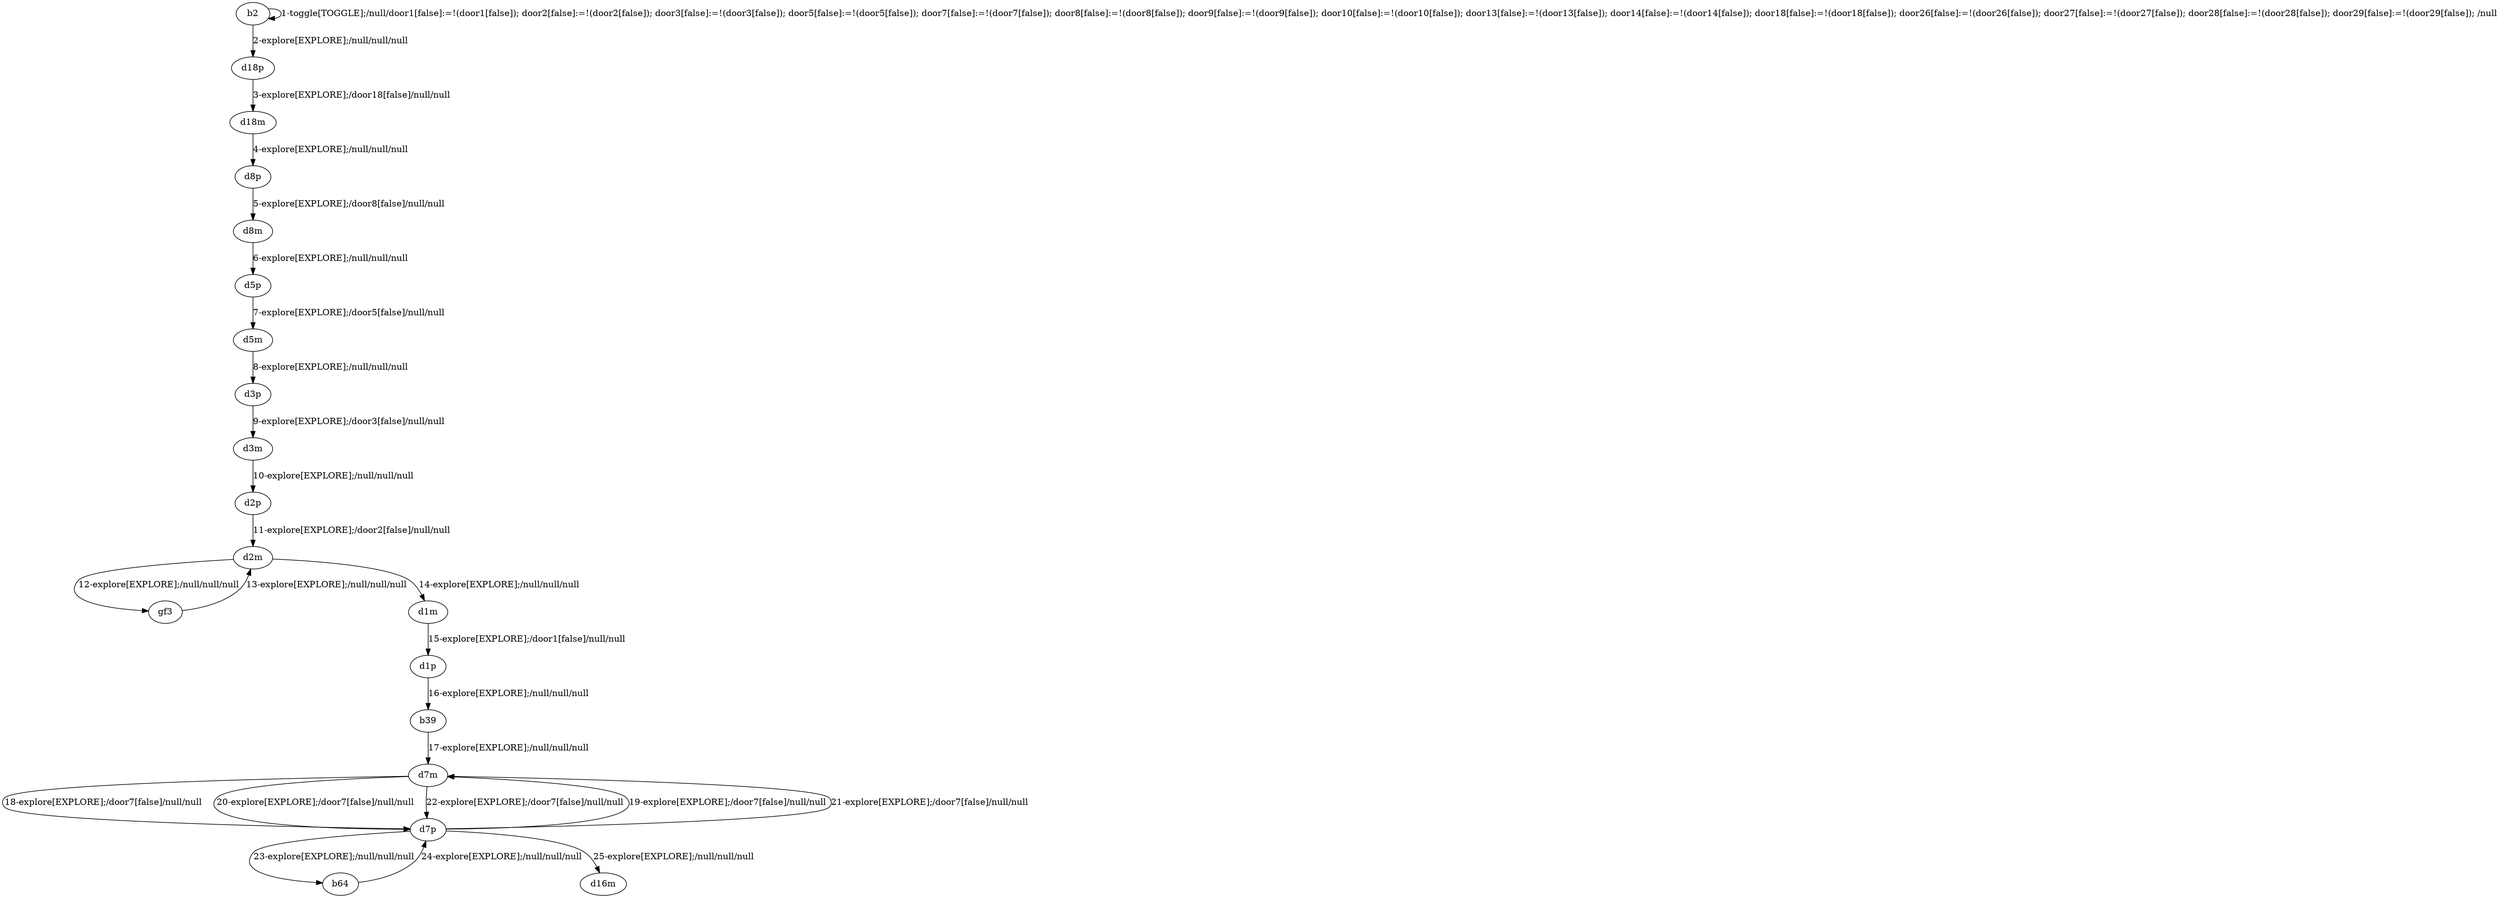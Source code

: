 # Total number of goals covered by this test: 1
# b64 --> d7p

digraph g {
"b2" -> "b2" [label = "1-toggle[TOGGLE];/null/door1[false]:=!(door1[false]); door2[false]:=!(door2[false]); door3[false]:=!(door3[false]); door5[false]:=!(door5[false]); door7[false]:=!(door7[false]); door8[false]:=!(door8[false]); door9[false]:=!(door9[false]); door10[false]:=!(door10[false]); door13[false]:=!(door13[false]); door14[false]:=!(door14[false]); door18[false]:=!(door18[false]); door26[false]:=!(door26[false]); door27[false]:=!(door27[false]); door28[false]:=!(door28[false]); door29[false]:=!(door29[false]); /null"];
"b2" -> "d18p" [label = "2-explore[EXPLORE];/null/null/null"];
"d18p" -> "d18m" [label = "3-explore[EXPLORE];/door18[false]/null/null"];
"d18m" -> "d8p" [label = "4-explore[EXPLORE];/null/null/null"];
"d8p" -> "d8m" [label = "5-explore[EXPLORE];/door8[false]/null/null"];
"d8m" -> "d5p" [label = "6-explore[EXPLORE];/null/null/null"];
"d5p" -> "d5m" [label = "7-explore[EXPLORE];/door5[false]/null/null"];
"d5m" -> "d3p" [label = "8-explore[EXPLORE];/null/null/null"];
"d3p" -> "d3m" [label = "9-explore[EXPLORE];/door3[false]/null/null"];
"d3m" -> "d2p" [label = "10-explore[EXPLORE];/null/null/null"];
"d2p" -> "d2m" [label = "11-explore[EXPLORE];/door2[false]/null/null"];
"d2m" -> "gf3" [label = "12-explore[EXPLORE];/null/null/null"];
"gf3" -> "d2m" [label = "13-explore[EXPLORE];/null/null/null"];
"d2m" -> "d1m" [label = "14-explore[EXPLORE];/null/null/null"];
"d1m" -> "d1p" [label = "15-explore[EXPLORE];/door1[false]/null/null"];
"d1p" -> "b39" [label = "16-explore[EXPLORE];/null/null/null"];
"b39" -> "d7m" [label = "17-explore[EXPLORE];/null/null/null"];
"d7m" -> "d7p" [label = "18-explore[EXPLORE];/door7[false]/null/null"];
"d7p" -> "d7m" [label = "19-explore[EXPLORE];/door7[false]/null/null"];
"d7m" -> "d7p" [label = "20-explore[EXPLORE];/door7[false]/null/null"];
"d7p" -> "d7m" [label = "21-explore[EXPLORE];/door7[false]/null/null"];
"d7m" -> "d7p" [label = "22-explore[EXPLORE];/door7[false]/null/null"];
"d7p" -> "b64" [label = "23-explore[EXPLORE];/null/null/null"];
"b64" -> "d7p" [label = "24-explore[EXPLORE];/null/null/null"];
"d7p" -> "d16m" [label = "25-explore[EXPLORE];/null/null/null"];
}
